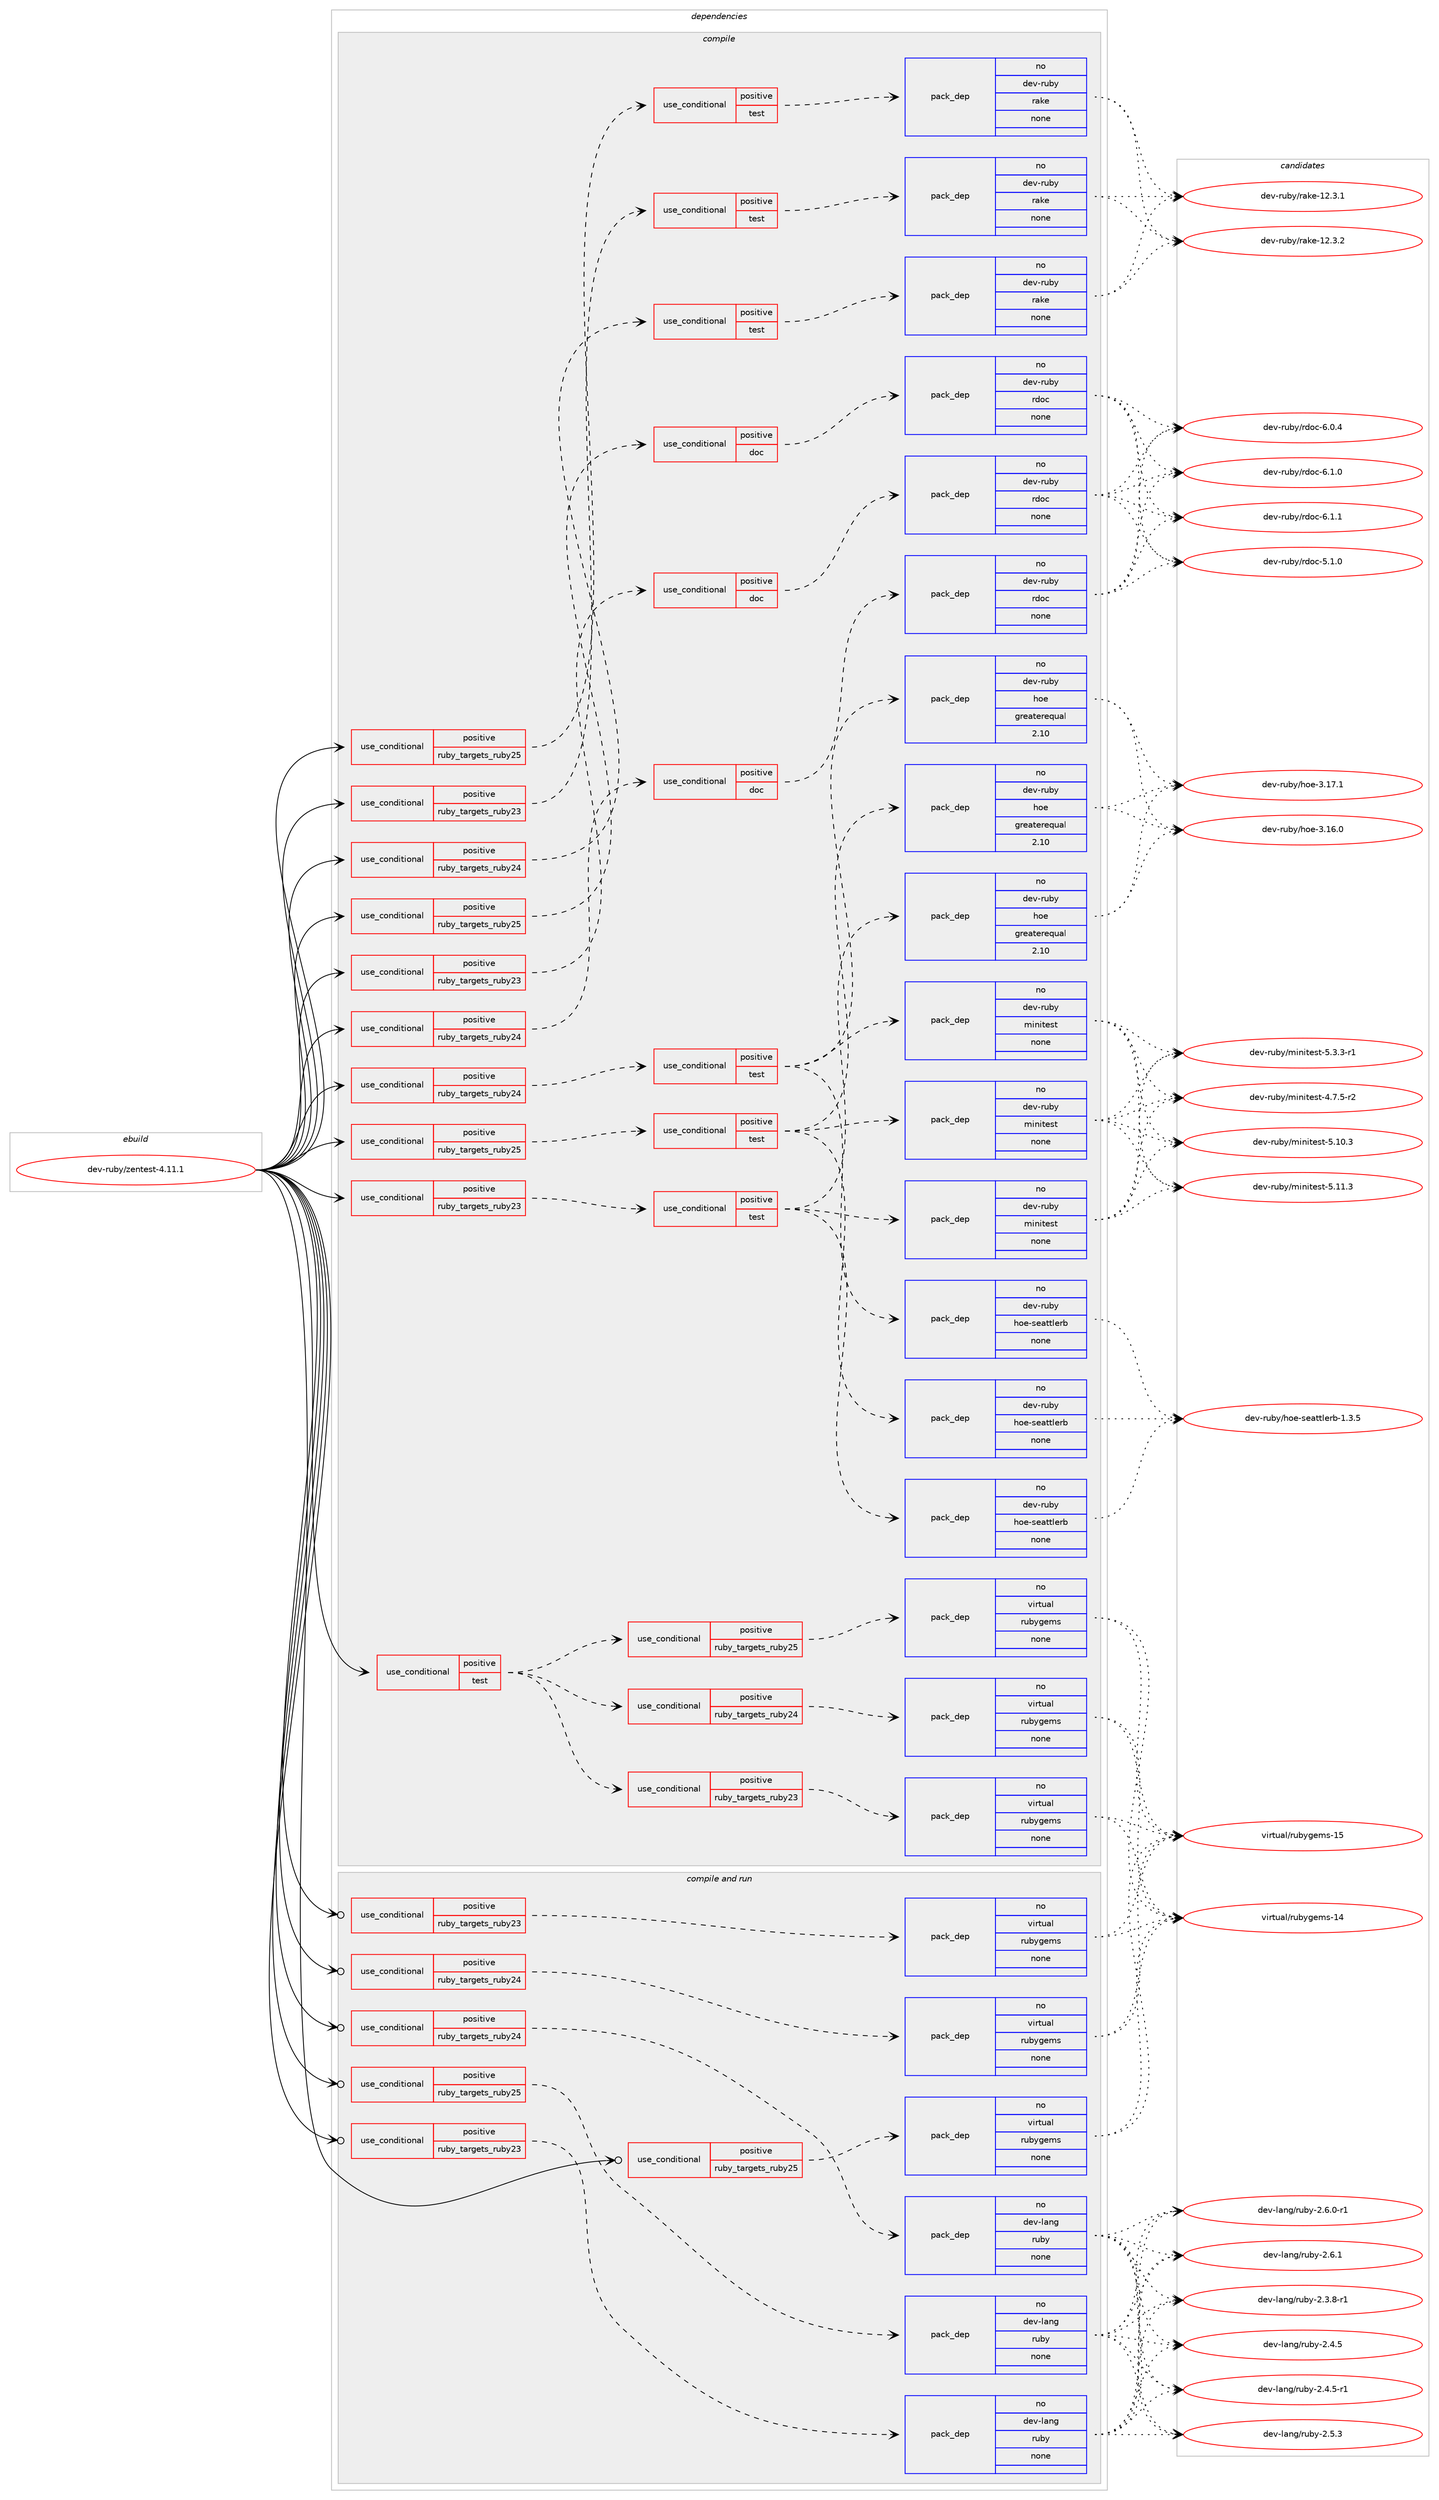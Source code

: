 digraph prolog {

# *************
# Graph options
# *************

newrank=true;
concentrate=true;
compound=true;
graph [rankdir=LR,fontname=Helvetica,fontsize=10,ranksep=1.5];#, ranksep=2.5, nodesep=0.2];
edge  [arrowhead=vee];
node  [fontname=Helvetica,fontsize=10];

# **********
# The ebuild
# **********

subgraph cluster_leftcol {
color=gray;
rank=same;
label=<<i>ebuild</i>>;
id [label="dev-ruby/zentest-4.11.1", color=red, width=4, href="../dev-ruby/zentest-4.11.1.svg"];
}

# ****************
# The dependencies
# ****************

subgraph cluster_midcol {
color=gray;
label=<<i>dependencies</i>>;
subgraph cluster_compile {
fillcolor="#eeeeee";
style=filled;
label=<<i>compile</i>>;
subgraph cond422810 {
dependency1538289 [label=<<TABLE BORDER="0" CELLBORDER="1" CELLSPACING="0" CELLPADDING="4"><TR><TD ROWSPAN="3" CELLPADDING="10">use_conditional</TD></TR><TR><TD>positive</TD></TR><TR><TD>ruby_targets_ruby23</TD></TR></TABLE>>, shape=none, color=red];
subgraph cond422811 {
dependency1538290 [label=<<TABLE BORDER="0" CELLBORDER="1" CELLSPACING="0" CELLPADDING="4"><TR><TD ROWSPAN="3" CELLPADDING="10">use_conditional</TD></TR><TR><TD>positive</TD></TR><TR><TD>doc</TD></TR></TABLE>>, shape=none, color=red];
subgraph pack1091945 {
dependency1538291 [label=<<TABLE BORDER="0" CELLBORDER="1" CELLSPACING="0" CELLPADDING="4" WIDTH="220"><TR><TD ROWSPAN="6" CELLPADDING="30">pack_dep</TD></TR><TR><TD WIDTH="110">no</TD></TR><TR><TD>dev-ruby</TD></TR><TR><TD>rdoc</TD></TR><TR><TD>none</TD></TR><TR><TD></TD></TR></TABLE>>, shape=none, color=blue];
}
dependency1538290:e -> dependency1538291:w [weight=20,style="dashed",arrowhead="vee"];
}
dependency1538289:e -> dependency1538290:w [weight=20,style="dashed",arrowhead="vee"];
}
id:e -> dependency1538289:w [weight=20,style="solid",arrowhead="vee"];
subgraph cond422812 {
dependency1538292 [label=<<TABLE BORDER="0" CELLBORDER="1" CELLSPACING="0" CELLPADDING="4"><TR><TD ROWSPAN="3" CELLPADDING="10">use_conditional</TD></TR><TR><TD>positive</TD></TR><TR><TD>ruby_targets_ruby23</TD></TR></TABLE>>, shape=none, color=red];
subgraph cond422813 {
dependency1538293 [label=<<TABLE BORDER="0" CELLBORDER="1" CELLSPACING="0" CELLPADDING="4"><TR><TD ROWSPAN="3" CELLPADDING="10">use_conditional</TD></TR><TR><TD>positive</TD></TR><TR><TD>test</TD></TR></TABLE>>, shape=none, color=red];
subgraph pack1091946 {
dependency1538294 [label=<<TABLE BORDER="0" CELLBORDER="1" CELLSPACING="0" CELLPADDING="4" WIDTH="220"><TR><TD ROWSPAN="6" CELLPADDING="30">pack_dep</TD></TR><TR><TD WIDTH="110">no</TD></TR><TR><TD>dev-ruby</TD></TR><TR><TD>hoe</TD></TR><TR><TD>greaterequal</TD></TR><TR><TD>2.10</TD></TR></TABLE>>, shape=none, color=blue];
}
dependency1538293:e -> dependency1538294:w [weight=20,style="dashed",arrowhead="vee"];
subgraph pack1091947 {
dependency1538295 [label=<<TABLE BORDER="0" CELLBORDER="1" CELLSPACING="0" CELLPADDING="4" WIDTH="220"><TR><TD ROWSPAN="6" CELLPADDING="30">pack_dep</TD></TR><TR><TD WIDTH="110">no</TD></TR><TR><TD>dev-ruby</TD></TR><TR><TD>hoe-seattlerb</TD></TR><TR><TD>none</TD></TR><TR><TD></TD></TR></TABLE>>, shape=none, color=blue];
}
dependency1538293:e -> dependency1538295:w [weight=20,style="dashed",arrowhead="vee"];
subgraph pack1091948 {
dependency1538296 [label=<<TABLE BORDER="0" CELLBORDER="1" CELLSPACING="0" CELLPADDING="4" WIDTH="220"><TR><TD ROWSPAN="6" CELLPADDING="30">pack_dep</TD></TR><TR><TD WIDTH="110">no</TD></TR><TR><TD>dev-ruby</TD></TR><TR><TD>minitest</TD></TR><TR><TD>none</TD></TR><TR><TD></TD></TR></TABLE>>, shape=none, color=blue];
}
dependency1538293:e -> dependency1538296:w [weight=20,style="dashed",arrowhead="vee"];
}
dependency1538292:e -> dependency1538293:w [weight=20,style="dashed",arrowhead="vee"];
}
id:e -> dependency1538292:w [weight=20,style="solid",arrowhead="vee"];
subgraph cond422814 {
dependency1538297 [label=<<TABLE BORDER="0" CELLBORDER="1" CELLSPACING="0" CELLPADDING="4"><TR><TD ROWSPAN="3" CELLPADDING="10">use_conditional</TD></TR><TR><TD>positive</TD></TR><TR><TD>ruby_targets_ruby23</TD></TR></TABLE>>, shape=none, color=red];
subgraph cond422815 {
dependency1538298 [label=<<TABLE BORDER="0" CELLBORDER="1" CELLSPACING="0" CELLPADDING="4"><TR><TD ROWSPAN="3" CELLPADDING="10">use_conditional</TD></TR><TR><TD>positive</TD></TR><TR><TD>test</TD></TR></TABLE>>, shape=none, color=red];
subgraph pack1091949 {
dependency1538299 [label=<<TABLE BORDER="0" CELLBORDER="1" CELLSPACING="0" CELLPADDING="4" WIDTH="220"><TR><TD ROWSPAN="6" CELLPADDING="30">pack_dep</TD></TR><TR><TD WIDTH="110">no</TD></TR><TR><TD>dev-ruby</TD></TR><TR><TD>rake</TD></TR><TR><TD>none</TD></TR><TR><TD></TD></TR></TABLE>>, shape=none, color=blue];
}
dependency1538298:e -> dependency1538299:w [weight=20,style="dashed",arrowhead="vee"];
}
dependency1538297:e -> dependency1538298:w [weight=20,style="dashed",arrowhead="vee"];
}
id:e -> dependency1538297:w [weight=20,style="solid",arrowhead="vee"];
subgraph cond422816 {
dependency1538300 [label=<<TABLE BORDER="0" CELLBORDER="1" CELLSPACING="0" CELLPADDING="4"><TR><TD ROWSPAN="3" CELLPADDING="10">use_conditional</TD></TR><TR><TD>positive</TD></TR><TR><TD>ruby_targets_ruby24</TD></TR></TABLE>>, shape=none, color=red];
subgraph cond422817 {
dependency1538301 [label=<<TABLE BORDER="0" CELLBORDER="1" CELLSPACING="0" CELLPADDING="4"><TR><TD ROWSPAN="3" CELLPADDING="10">use_conditional</TD></TR><TR><TD>positive</TD></TR><TR><TD>doc</TD></TR></TABLE>>, shape=none, color=red];
subgraph pack1091950 {
dependency1538302 [label=<<TABLE BORDER="0" CELLBORDER="1" CELLSPACING="0" CELLPADDING="4" WIDTH="220"><TR><TD ROWSPAN="6" CELLPADDING="30">pack_dep</TD></TR><TR><TD WIDTH="110">no</TD></TR><TR><TD>dev-ruby</TD></TR><TR><TD>rdoc</TD></TR><TR><TD>none</TD></TR><TR><TD></TD></TR></TABLE>>, shape=none, color=blue];
}
dependency1538301:e -> dependency1538302:w [weight=20,style="dashed",arrowhead="vee"];
}
dependency1538300:e -> dependency1538301:w [weight=20,style="dashed",arrowhead="vee"];
}
id:e -> dependency1538300:w [weight=20,style="solid",arrowhead="vee"];
subgraph cond422818 {
dependency1538303 [label=<<TABLE BORDER="0" CELLBORDER="1" CELLSPACING="0" CELLPADDING="4"><TR><TD ROWSPAN="3" CELLPADDING="10">use_conditional</TD></TR><TR><TD>positive</TD></TR><TR><TD>ruby_targets_ruby24</TD></TR></TABLE>>, shape=none, color=red];
subgraph cond422819 {
dependency1538304 [label=<<TABLE BORDER="0" CELLBORDER="1" CELLSPACING="0" CELLPADDING="4"><TR><TD ROWSPAN="3" CELLPADDING="10">use_conditional</TD></TR><TR><TD>positive</TD></TR><TR><TD>test</TD></TR></TABLE>>, shape=none, color=red];
subgraph pack1091951 {
dependency1538305 [label=<<TABLE BORDER="0" CELLBORDER="1" CELLSPACING="0" CELLPADDING="4" WIDTH="220"><TR><TD ROWSPAN="6" CELLPADDING="30">pack_dep</TD></TR><TR><TD WIDTH="110">no</TD></TR><TR><TD>dev-ruby</TD></TR><TR><TD>hoe</TD></TR><TR><TD>greaterequal</TD></TR><TR><TD>2.10</TD></TR></TABLE>>, shape=none, color=blue];
}
dependency1538304:e -> dependency1538305:w [weight=20,style="dashed",arrowhead="vee"];
subgraph pack1091952 {
dependency1538306 [label=<<TABLE BORDER="0" CELLBORDER="1" CELLSPACING="0" CELLPADDING="4" WIDTH="220"><TR><TD ROWSPAN="6" CELLPADDING="30">pack_dep</TD></TR><TR><TD WIDTH="110">no</TD></TR><TR><TD>dev-ruby</TD></TR><TR><TD>hoe-seattlerb</TD></TR><TR><TD>none</TD></TR><TR><TD></TD></TR></TABLE>>, shape=none, color=blue];
}
dependency1538304:e -> dependency1538306:w [weight=20,style="dashed",arrowhead="vee"];
subgraph pack1091953 {
dependency1538307 [label=<<TABLE BORDER="0" CELLBORDER="1" CELLSPACING="0" CELLPADDING="4" WIDTH="220"><TR><TD ROWSPAN="6" CELLPADDING="30">pack_dep</TD></TR><TR><TD WIDTH="110">no</TD></TR><TR><TD>dev-ruby</TD></TR><TR><TD>minitest</TD></TR><TR><TD>none</TD></TR><TR><TD></TD></TR></TABLE>>, shape=none, color=blue];
}
dependency1538304:e -> dependency1538307:w [weight=20,style="dashed",arrowhead="vee"];
}
dependency1538303:e -> dependency1538304:w [weight=20,style="dashed",arrowhead="vee"];
}
id:e -> dependency1538303:w [weight=20,style="solid",arrowhead="vee"];
subgraph cond422820 {
dependency1538308 [label=<<TABLE BORDER="0" CELLBORDER="1" CELLSPACING="0" CELLPADDING="4"><TR><TD ROWSPAN="3" CELLPADDING="10">use_conditional</TD></TR><TR><TD>positive</TD></TR><TR><TD>ruby_targets_ruby24</TD></TR></TABLE>>, shape=none, color=red];
subgraph cond422821 {
dependency1538309 [label=<<TABLE BORDER="0" CELLBORDER="1" CELLSPACING="0" CELLPADDING="4"><TR><TD ROWSPAN="3" CELLPADDING="10">use_conditional</TD></TR><TR><TD>positive</TD></TR><TR><TD>test</TD></TR></TABLE>>, shape=none, color=red];
subgraph pack1091954 {
dependency1538310 [label=<<TABLE BORDER="0" CELLBORDER="1" CELLSPACING="0" CELLPADDING="4" WIDTH="220"><TR><TD ROWSPAN="6" CELLPADDING="30">pack_dep</TD></TR><TR><TD WIDTH="110">no</TD></TR><TR><TD>dev-ruby</TD></TR><TR><TD>rake</TD></TR><TR><TD>none</TD></TR><TR><TD></TD></TR></TABLE>>, shape=none, color=blue];
}
dependency1538309:e -> dependency1538310:w [weight=20,style="dashed",arrowhead="vee"];
}
dependency1538308:e -> dependency1538309:w [weight=20,style="dashed",arrowhead="vee"];
}
id:e -> dependency1538308:w [weight=20,style="solid",arrowhead="vee"];
subgraph cond422822 {
dependency1538311 [label=<<TABLE BORDER="0" CELLBORDER="1" CELLSPACING="0" CELLPADDING="4"><TR><TD ROWSPAN="3" CELLPADDING="10">use_conditional</TD></TR><TR><TD>positive</TD></TR><TR><TD>ruby_targets_ruby25</TD></TR></TABLE>>, shape=none, color=red];
subgraph cond422823 {
dependency1538312 [label=<<TABLE BORDER="0" CELLBORDER="1" CELLSPACING="0" CELLPADDING="4"><TR><TD ROWSPAN="3" CELLPADDING="10">use_conditional</TD></TR><TR><TD>positive</TD></TR><TR><TD>doc</TD></TR></TABLE>>, shape=none, color=red];
subgraph pack1091955 {
dependency1538313 [label=<<TABLE BORDER="0" CELLBORDER="1" CELLSPACING="0" CELLPADDING="4" WIDTH="220"><TR><TD ROWSPAN="6" CELLPADDING="30">pack_dep</TD></TR><TR><TD WIDTH="110">no</TD></TR><TR><TD>dev-ruby</TD></TR><TR><TD>rdoc</TD></TR><TR><TD>none</TD></TR><TR><TD></TD></TR></TABLE>>, shape=none, color=blue];
}
dependency1538312:e -> dependency1538313:w [weight=20,style="dashed",arrowhead="vee"];
}
dependency1538311:e -> dependency1538312:w [weight=20,style="dashed",arrowhead="vee"];
}
id:e -> dependency1538311:w [weight=20,style="solid",arrowhead="vee"];
subgraph cond422824 {
dependency1538314 [label=<<TABLE BORDER="0" CELLBORDER="1" CELLSPACING="0" CELLPADDING="4"><TR><TD ROWSPAN="3" CELLPADDING="10">use_conditional</TD></TR><TR><TD>positive</TD></TR><TR><TD>ruby_targets_ruby25</TD></TR></TABLE>>, shape=none, color=red];
subgraph cond422825 {
dependency1538315 [label=<<TABLE BORDER="0" CELLBORDER="1" CELLSPACING="0" CELLPADDING="4"><TR><TD ROWSPAN="3" CELLPADDING="10">use_conditional</TD></TR><TR><TD>positive</TD></TR><TR><TD>test</TD></TR></TABLE>>, shape=none, color=red];
subgraph pack1091956 {
dependency1538316 [label=<<TABLE BORDER="0" CELLBORDER="1" CELLSPACING="0" CELLPADDING="4" WIDTH="220"><TR><TD ROWSPAN="6" CELLPADDING="30">pack_dep</TD></TR><TR><TD WIDTH="110">no</TD></TR><TR><TD>dev-ruby</TD></TR><TR><TD>hoe</TD></TR><TR><TD>greaterequal</TD></TR><TR><TD>2.10</TD></TR></TABLE>>, shape=none, color=blue];
}
dependency1538315:e -> dependency1538316:w [weight=20,style="dashed",arrowhead="vee"];
subgraph pack1091957 {
dependency1538317 [label=<<TABLE BORDER="0" CELLBORDER="1" CELLSPACING="0" CELLPADDING="4" WIDTH="220"><TR><TD ROWSPAN="6" CELLPADDING="30">pack_dep</TD></TR><TR><TD WIDTH="110">no</TD></TR><TR><TD>dev-ruby</TD></TR><TR><TD>hoe-seattlerb</TD></TR><TR><TD>none</TD></TR><TR><TD></TD></TR></TABLE>>, shape=none, color=blue];
}
dependency1538315:e -> dependency1538317:w [weight=20,style="dashed",arrowhead="vee"];
subgraph pack1091958 {
dependency1538318 [label=<<TABLE BORDER="0" CELLBORDER="1" CELLSPACING="0" CELLPADDING="4" WIDTH="220"><TR><TD ROWSPAN="6" CELLPADDING="30">pack_dep</TD></TR><TR><TD WIDTH="110">no</TD></TR><TR><TD>dev-ruby</TD></TR><TR><TD>minitest</TD></TR><TR><TD>none</TD></TR><TR><TD></TD></TR></TABLE>>, shape=none, color=blue];
}
dependency1538315:e -> dependency1538318:w [weight=20,style="dashed",arrowhead="vee"];
}
dependency1538314:e -> dependency1538315:w [weight=20,style="dashed",arrowhead="vee"];
}
id:e -> dependency1538314:w [weight=20,style="solid",arrowhead="vee"];
subgraph cond422826 {
dependency1538319 [label=<<TABLE BORDER="0" CELLBORDER="1" CELLSPACING="0" CELLPADDING="4"><TR><TD ROWSPAN="3" CELLPADDING="10">use_conditional</TD></TR><TR><TD>positive</TD></TR><TR><TD>ruby_targets_ruby25</TD></TR></TABLE>>, shape=none, color=red];
subgraph cond422827 {
dependency1538320 [label=<<TABLE BORDER="0" CELLBORDER="1" CELLSPACING="0" CELLPADDING="4"><TR><TD ROWSPAN="3" CELLPADDING="10">use_conditional</TD></TR><TR><TD>positive</TD></TR><TR><TD>test</TD></TR></TABLE>>, shape=none, color=red];
subgraph pack1091959 {
dependency1538321 [label=<<TABLE BORDER="0" CELLBORDER="1" CELLSPACING="0" CELLPADDING="4" WIDTH="220"><TR><TD ROWSPAN="6" CELLPADDING="30">pack_dep</TD></TR><TR><TD WIDTH="110">no</TD></TR><TR><TD>dev-ruby</TD></TR><TR><TD>rake</TD></TR><TR><TD>none</TD></TR><TR><TD></TD></TR></TABLE>>, shape=none, color=blue];
}
dependency1538320:e -> dependency1538321:w [weight=20,style="dashed",arrowhead="vee"];
}
dependency1538319:e -> dependency1538320:w [weight=20,style="dashed",arrowhead="vee"];
}
id:e -> dependency1538319:w [weight=20,style="solid",arrowhead="vee"];
subgraph cond422828 {
dependency1538322 [label=<<TABLE BORDER="0" CELLBORDER="1" CELLSPACING="0" CELLPADDING="4"><TR><TD ROWSPAN="3" CELLPADDING="10">use_conditional</TD></TR><TR><TD>positive</TD></TR><TR><TD>test</TD></TR></TABLE>>, shape=none, color=red];
subgraph cond422829 {
dependency1538323 [label=<<TABLE BORDER="0" CELLBORDER="1" CELLSPACING="0" CELLPADDING="4"><TR><TD ROWSPAN="3" CELLPADDING="10">use_conditional</TD></TR><TR><TD>positive</TD></TR><TR><TD>ruby_targets_ruby23</TD></TR></TABLE>>, shape=none, color=red];
subgraph pack1091960 {
dependency1538324 [label=<<TABLE BORDER="0" CELLBORDER="1" CELLSPACING="0" CELLPADDING="4" WIDTH="220"><TR><TD ROWSPAN="6" CELLPADDING="30">pack_dep</TD></TR><TR><TD WIDTH="110">no</TD></TR><TR><TD>virtual</TD></TR><TR><TD>rubygems</TD></TR><TR><TD>none</TD></TR><TR><TD></TD></TR></TABLE>>, shape=none, color=blue];
}
dependency1538323:e -> dependency1538324:w [weight=20,style="dashed",arrowhead="vee"];
}
dependency1538322:e -> dependency1538323:w [weight=20,style="dashed",arrowhead="vee"];
subgraph cond422830 {
dependency1538325 [label=<<TABLE BORDER="0" CELLBORDER="1" CELLSPACING="0" CELLPADDING="4"><TR><TD ROWSPAN="3" CELLPADDING="10">use_conditional</TD></TR><TR><TD>positive</TD></TR><TR><TD>ruby_targets_ruby24</TD></TR></TABLE>>, shape=none, color=red];
subgraph pack1091961 {
dependency1538326 [label=<<TABLE BORDER="0" CELLBORDER="1" CELLSPACING="0" CELLPADDING="4" WIDTH="220"><TR><TD ROWSPAN="6" CELLPADDING="30">pack_dep</TD></TR><TR><TD WIDTH="110">no</TD></TR><TR><TD>virtual</TD></TR><TR><TD>rubygems</TD></TR><TR><TD>none</TD></TR><TR><TD></TD></TR></TABLE>>, shape=none, color=blue];
}
dependency1538325:e -> dependency1538326:w [weight=20,style="dashed",arrowhead="vee"];
}
dependency1538322:e -> dependency1538325:w [weight=20,style="dashed",arrowhead="vee"];
subgraph cond422831 {
dependency1538327 [label=<<TABLE BORDER="0" CELLBORDER="1" CELLSPACING="0" CELLPADDING="4"><TR><TD ROWSPAN="3" CELLPADDING="10">use_conditional</TD></TR><TR><TD>positive</TD></TR><TR><TD>ruby_targets_ruby25</TD></TR></TABLE>>, shape=none, color=red];
subgraph pack1091962 {
dependency1538328 [label=<<TABLE BORDER="0" CELLBORDER="1" CELLSPACING="0" CELLPADDING="4" WIDTH="220"><TR><TD ROWSPAN="6" CELLPADDING="30">pack_dep</TD></TR><TR><TD WIDTH="110">no</TD></TR><TR><TD>virtual</TD></TR><TR><TD>rubygems</TD></TR><TR><TD>none</TD></TR><TR><TD></TD></TR></TABLE>>, shape=none, color=blue];
}
dependency1538327:e -> dependency1538328:w [weight=20,style="dashed",arrowhead="vee"];
}
dependency1538322:e -> dependency1538327:w [weight=20,style="dashed",arrowhead="vee"];
}
id:e -> dependency1538322:w [weight=20,style="solid",arrowhead="vee"];
}
subgraph cluster_compileandrun {
fillcolor="#eeeeee";
style=filled;
label=<<i>compile and run</i>>;
subgraph cond422832 {
dependency1538329 [label=<<TABLE BORDER="0" CELLBORDER="1" CELLSPACING="0" CELLPADDING="4"><TR><TD ROWSPAN="3" CELLPADDING="10">use_conditional</TD></TR><TR><TD>positive</TD></TR><TR><TD>ruby_targets_ruby23</TD></TR></TABLE>>, shape=none, color=red];
subgraph pack1091963 {
dependency1538330 [label=<<TABLE BORDER="0" CELLBORDER="1" CELLSPACING="0" CELLPADDING="4" WIDTH="220"><TR><TD ROWSPAN="6" CELLPADDING="30">pack_dep</TD></TR><TR><TD WIDTH="110">no</TD></TR><TR><TD>dev-lang</TD></TR><TR><TD>ruby</TD></TR><TR><TD>none</TD></TR><TR><TD></TD></TR></TABLE>>, shape=none, color=blue];
}
dependency1538329:e -> dependency1538330:w [weight=20,style="dashed",arrowhead="vee"];
}
id:e -> dependency1538329:w [weight=20,style="solid",arrowhead="odotvee"];
subgraph cond422833 {
dependency1538331 [label=<<TABLE BORDER="0" CELLBORDER="1" CELLSPACING="0" CELLPADDING="4"><TR><TD ROWSPAN="3" CELLPADDING="10">use_conditional</TD></TR><TR><TD>positive</TD></TR><TR><TD>ruby_targets_ruby23</TD></TR></TABLE>>, shape=none, color=red];
subgraph pack1091964 {
dependency1538332 [label=<<TABLE BORDER="0" CELLBORDER="1" CELLSPACING="0" CELLPADDING="4" WIDTH="220"><TR><TD ROWSPAN="6" CELLPADDING="30">pack_dep</TD></TR><TR><TD WIDTH="110">no</TD></TR><TR><TD>virtual</TD></TR><TR><TD>rubygems</TD></TR><TR><TD>none</TD></TR><TR><TD></TD></TR></TABLE>>, shape=none, color=blue];
}
dependency1538331:e -> dependency1538332:w [weight=20,style="dashed",arrowhead="vee"];
}
id:e -> dependency1538331:w [weight=20,style="solid",arrowhead="odotvee"];
subgraph cond422834 {
dependency1538333 [label=<<TABLE BORDER="0" CELLBORDER="1" CELLSPACING="0" CELLPADDING="4"><TR><TD ROWSPAN="3" CELLPADDING="10">use_conditional</TD></TR><TR><TD>positive</TD></TR><TR><TD>ruby_targets_ruby24</TD></TR></TABLE>>, shape=none, color=red];
subgraph pack1091965 {
dependency1538334 [label=<<TABLE BORDER="0" CELLBORDER="1" CELLSPACING="0" CELLPADDING="4" WIDTH="220"><TR><TD ROWSPAN="6" CELLPADDING="30">pack_dep</TD></TR><TR><TD WIDTH="110">no</TD></TR><TR><TD>dev-lang</TD></TR><TR><TD>ruby</TD></TR><TR><TD>none</TD></TR><TR><TD></TD></TR></TABLE>>, shape=none, color=blue];
}
dependency1538333:e -> dependency1538334:w [weight=20,style="dashed",arrowhead="vee"];
}
id:e -> dependency1538333:w [weight=20,style="solid",arrowhead="odotvee"];
subgraph cond422835 {
dependency1538335 [label=<<TABLE BORDER="0" CELLBORDER="1" CELLSPACING="0" CELLPADDING="4"><TR><TD ROWSPAN="3" CELLPADDING="10">use_conditional</TD></TR><TR><TD>positive</TD></TR><TR><TD>ruby_targets_ruby24</TD></TR></TABLE>>, shape=none, color=red];
subgraph pack1091966 {
dependency1538336 [label=<<TABLE BORDER="0" CELLBORDER="1" CELLSPACING="0" CELLPADDING="4" WIDTH="220"><TR><TD ROWSPAN="6" CELLPADDING="30">pack_dep</TD></TR><TR><TD WIDTH="110">no</TD></TR><TR><TD>virtual</TD></TR><TR><TD>rubygems</TD></TR><TR><TD>none</TD></TR><TR><TD></TD></TR></TABLE>>, shape=none, color=blue];
}
dependency1538335:e -> dependency1538336:w [weight=20,style="dashed",arrowhead="vee"];
}
id:e -> dependency1538335:w [weight=20,style="solid",arrowhead="odotvee"];
subgraph cond422836 {
dependency1538337 [label=<<TABLE BORDER="0" CELLBORDER="1" CELLSPACING="0" CELLPADDING="4"><TR><TD ROWSPAN="3" CELLPADDING="10">use_conditional</TD></TR><TR><TD>positive</TD></TR><TR><TD>ruby_targets_ruby25</TD></TR></TABLE>>, shape=none, color=red];
subgraph pack1091967 {
dependency1538338 [label=<<TABLE BORDER="0" CELLBORDER="1" CELLSPACING="0" CELLPADDING="4" WIDTH="220"><TR><TD ROWSPAN="6" CELLPADDING="30">pack_dep</TD></TR><TR><TD WIDTH="110">no</TD></TR><TR><TD>dev-lang</TD></TR><TR><TD>ruby</TD></TR><TR><TD>none</TD></TR><TR><TD></TD></TR></TABLE>>, shape=none, color=blue];
}
dependency1538337:e -> dependency1538338:w [weight=20,style="dashed",arrowhead="vee"];
}
id:e -> dependency1538337:w [weight=20,style="solid",arrowhead="odotvee"];
subgraph cond422837 {
dependency1538339 [label=<<TABLE BORDER="0" CELLBORDER="1" CELLSPACING="0" CELLPADDING="4"><TR><TD ROWSPAN="3" CELLPADDING="10">use_conditional</TD></TR><TR><TD>positive</TD></TR><TR><TD>ruby_targets_ruby25</TD></TR></TABLE>>, shape=none, color=red];
subgraph pack1091968 {
dependency1538340 [label=<<TABLE BORDER="0" CELLBORDER="1" CELLSPACING="0" CELLPADDING="4" WIDTH="220"><TR><TD ROWSPAN="6" CELLPADDING="30">pack_dep</TD></TR><TR><TD WIDTH="110">no</TD></TR><TR><TD>virtual</TD></TR><TR><TD>rubygems</TD></TR><TR><TD>none</TD></TR><TR><TD></TD></TR></TABLE>>, shape=none, color=blue];
}
dependency1538339:e -> dependency1538340:w [weight=20,style="dashed",arrowhead="vee"];
}
id:e -> dependency1538339:w [weight=20,style="solid",arrowhead="odotvee"];
}
subgraph cluster_run {
fillcolor="#eeeeee";
style=filled;
label=<<i>run</i>>;
}
}

# **************
# The candidates
# **************

subgraph cluster_choices {
rank=same;
color=gray;
label=<<i>candidates</i>>;

subgraph choice1091945 {
color=black;
nodesep=1;
choice10010111845114117981214711410011199455346494648 [label="dev-ruby/rdoc-5.1.0", color=red, width=4,href="../dev-ruby/rdoc-5.1.0.svg"];
choice10010111845114117981214711410011199455446484652 [label="dev-ruby/rdoc-6.0.4", color=red, width=4,href="../dev-ruby/rdoc-6.0.4.svg"];
choice10010111845114117981214711410011199455446494648 [label="dev-ruby/rdoc-6.1.0", color=red, width=4,href="../dev-ruby/rdoc-6.1.0.svg"];
choice10010111845114117981214711410011199455446494649 [label="dev-ruby/rdoc-6.1.1", color=red, width=4,href="../dev-ruby/rdoc-6.1.1.svg"];
dependency1538291:e -> choice10010111845114117981214711410011199455346494648:w [style=dotted,weight="100"];
dependency1538291:e -> choice10010111845114117981214711410011199455446484652:w [style=dotted,weight="100"];
dependency1538291:e -> choice10010111845114117981214711410011199455446494648:w [style=dotted,weight="100"];
dependency1538291:e -> choice10010111845114117981214711410011199455446494649:w [style=dotted,weight="100"];
}
subgraph choice1091946 {
color=black;
nodesep=1;
choice10010111845114117981214710411110145514649544648 [label="dev-ruby/hoe-3.16.0", color=red, width=4,href="../dev-ruby/hoe-3.16.0.svg"];
choice10010111845114117981214710411110145514649554649 [label="dev-ruby/hoe-3.17.1", color=red, width=4,href="../dev-ruby/hoe-3.17.1.svg"];
dependency1538294:e -> choice10010111845114117981214710411110145514649544648:w [style=dotted,weight="100"];
dependency1538294:e -> choice10010111845114117981214710411110145514649554649:w [style=dotted,weight="100"];
}
subgraph choice1091947 {
color=black;
nodesep=1;
choice100101118451141179812147104111101451151019711611610810111498454946514653 [label="dev-ruby/hoe-seattlerb-1.3.5", color=red, width=4,href="../dev-ruby/hoe-seattlerb-1.3.5.svg"];
dependency1538295:e -> choice100101118451141179812147104111101451151019711611610810111498454946514653:w [style=dotted,weight="100"];
}
subgraph choice1091948 {
color=black;
nodesep=1;
choice1001011184511411798121471091051101051161011151164552465546534511450 [label="dev-ruby/minitest-4.7.5-r2", color=red, width=4,href="../dev-ruby/minitest-4.7.5-r2.svg"];
choice10010111845114117981214710910511010511610111511645534649484651 [label="dev-ruby/minitest-5.10.3", color=red, width=4,href="../dev-ruby/minitest-5.10.3.svg"];
choice10010111845114117981214710910511010511610111511645534649494651 [label="dev-ruby/minitest-5.11.3", color=red, width=4,href="../dev-ruby/minitest-5.11.3.svg"];
choice1001011184511411798121471091051101051161011151164553465146514511449 [label="dev-ruby/minitest-5.3.3-r1", color=red, width=4,href="../dev-ruby/minitest-5.3.3-r1.svg"];
dependency1538296:e -> choice1001011184511411798121471091051101051161011151164552465546534511450:w [style=dotted,weight="100"];
dependency1538296:e -> choice10010111845114117981214710910511010511610111511645534649484651:w [style=dotted,weight="100"];
dependency1538296:e -> choice10010111845114117981214710910511010511610111511645534649494651:w [style=dotted,weight="100"];
dependency1538296:e -> choice1001011184511411798121471091051101051161011151164553465146514511449:w [style=dotted,weight="100"];
}
subgraph choice1091949 {
color=black;
nodesep=1;
choice1001011184511411798121471149710710145495046514649 [label="dev-ruby/rake-12.3.1", color=red, width=4,href="../dev-ruby/rake-12.3.1.svg"];
choice1001011184511411798121471149710710145495046514650 [label="dev-ruby/rake-12.3.2", color=red, width=4,href="../dev-ruby/rake-12.3.2.svg"];
dependency1538299:e -> choice1001011184511411798121471149710710145495046514649:w [style=dotted,weight="100"];
dependency1538299:e -> choice1001011184511411798121471149710710145495046514650:w [style=dotted,weight="100"];
}
subgraph choice1091950 {
color=black;
nodesep=1;
choice10010111845114117981214711410011199455346494648 [label="dev-ruby/rdoc-5.1.0", color=red, width=4,href="../dev-ruby/rdoc-5.1.0.svg"];
choice10010111845114117981214711410011199455446484652 [label="dev-ruby/rdoc-6.0.4", color=red, width=4,href="../dev-ruby/rdoc-6.0.4.svg"];
choice10010111845114117981214711410011199455446494648 [label="dev-ruby/rdoc-6.1.0", color=red, width=4,href="../dev-ruby/rdoc-6.1.0.svg"];
choice10010111845114117981214711410011199455446494649 [label="dev-ruby/rdoc-6.1.1", color=red, width=4,href="../dev-ruby/rdoc-6.1.1.svg"];
dependency1538302:e -> choice10010111845114117981214711410011199455346494648:w [style=dotted,weight="100"];
dependency1538302:e -> choice10010111845114117981214711410011199455446484652:w [style=dotted,weight="100"];
dependency1538302:e -> choice10010111845114117981214711410011199455446494648:w [style=dotted,weight="100"];
dependency1538302:e -> choice10010111845114117981214711410011199455446494649:w [style=dotted,weight="100"];
}
subgraph choice1091951 {
color=black;
nodesep=1;
choice10010111845114117981214710411110145514649544648 [label="dev-ruby/hoe-3.16.0", color=red, width=4,href="../dev-ruby/hoe-3.16.0.svg"];
choice10010111845114117981214710411110145514649554649 [label="dev-ruby/hoe-3.17.1", color=red, width=4,href="../dev-ruby/hoe-3.17.1.svg"];
dependency1538305:e -> choice10010111845114117981214710411110145514649544648:w [style=dotted,weight="100"];
dependency1538305:e -> choice10010111845114117981214710411110145514649554649:w [style=dotted,weight="100"];
}
subgraph choice1091952 {
color=black;
nodesep=1;
choice100101118451141179812147104111101451151019711611610810111498454946514653 [label="dev-ruby/hoe-seattlerb-1.3.5", color=red, width=4,href="../dev-ruby/hoe-seattlerb-1.3.5.svg"];
dependency1538306:e -> choice100101118451141179812147104111101451151019711611610810111498454946514653:w [style=dotted,weight="100"];
}
subgraph choice1091953 {
color=black;
nodesep=1;
choice1001011184511411798121471091051101051161011151164552465546534511450 [label="dev-ruby/minitest-4.7.5-r2", color=red, width=4,href="../dev-ruby/minitest-4.7.5-r2.svg"];
choice10010111845114117981214710910511010511610111511645534649484651 [label="dev-ruby/minitest-5.10.3", color=red, width=4,href="../dev-ruby/minitest-5.10.3.svg"];
choice10010111845114117981214710910511010511610111511645534649494651 [label="dev-ruby/minitest-5.11.3", color=red, width=4,href="../dev-ruby/minitest-5.11.3.svg"];
choice1001011184511411798121471091051101051161011151164553465146514511449 [label="dev-ruby/minitest-5.3.3-r1", color=red, width=4,href="../dev-ruby/minitest-5.3.3-r1.svg"];
dependency1538307:e -> choice1001011184511411798121471091051101051161011151164552465546534511450:w [style=dotted,weight="100"];
dependency1538307:e -> choice10010111845114117981214710910511010511610111511645534649484651:w [style=dotted,weight="100"];
dependency1538307:e -> choice10010111845114117981214710910511010511610111511645534649494651:w [style=dotted,weight="100"];
dependency1538307:e -> choice1001011184511411798121471091051101051161011151164553465146514511449:w [style=dotted,weight="100"];
}
subgraph choice1091954 {
color=black;
nodesep=1;
choice1001011184511411798121471149710710145495046514649 [label="dev-ruby/rake-12.3.1", color=red, width=4,href="../dev-ruby/rake-12.3.1.svg"];
choice1001011184511411798121471149710710145495046514650 [label="dev-ruby/rake-12.3.2", color=red, width=4,href="../dev-ruby/rake-12.3.2.svg"];
dependency1538310:e -> choice1001011184511411798121471149710710145495046514649:w [style=dotted,weight="100"];
dependency1538310:e -> choice1001011184511411798121471149710710145495046514650:w [style=dotted,weight="100"];
}
subgraph choice1091955 {
color=black;
nodesep=1;
choice10010111845114117981214711410011199455346494648 [label="dev-ruby/rdoc-5.1.0", color=red, width=4,href="../dev-ruby/rdoc-5.1.0.svg"];
choice10010111845114117981214711410011199455446484652 [label="dev-ruby/rdoc-6.0.4", color=red, width=4,href="../dev-ruby/rdoc-6.0.4.svg"];
choice10010111845114117981214711410011199455446494648 [label="dev-ruby/rdoc-6.1.0", color=red, width=4,href="../dev-ruby/rdoc-6.1.0.svg"];
choice10010111845114117981214711410011199455446494649 [label="dev-ruby/rdoc-6.1.1", color=red, width=4,href="../dev-ruby/rdoc-6.1.1.svg"];
dependency1538313:e -> choice10010111845114117981214711410011199455346494648:w [style=dotted,weight="100"];
dependency1538313:e -> choice10010111845114117981214711410011199455446484652:w [style=dotted,weight="100"];
dependency1538313:e -> choice10010111845114117981214711410011199455446494648:w [style=dotted,weight="100"];
dependency1538313:e -> choice10010111845114117981214711410011199455446494649:w [style=dotted,weight="100"];
}
subgraph choice1091956 {
color=black;
nodesep=1;
choice10010111845114117981214710411110145514649544648 [label="dev-ruby/hoe-3.16.0", color=red, width=4,href="../dev-ruby/hoe-3.16.0.svg"];
choice10010111845114117981214710411110145514649554649 [label="dev-ruby/hoe-3.17.1", color=red, width=4,href="../dev-ruby/hoe-3.17.1.svg"];
dependency1538316:e -> choice10010111845114117981214710411110145514649544648:w [style=dotted,weight="100"];
dependency1538316:e -> choice10010111845114117981214710411110145514649554649:w [style=dotted,weight="100"];
}
subgraph choice1091957 {
color=black;
nodesep=1;
choice100101118451141179812147104111101451151019711611610810111498454946514653 [label="dev-ruby/hoe-seattlerb-1.3.5", color=red, width=4,href="../dev-ruby/hoe-seattlerb-1.3.5.svg"];
dependency1538317:e -> choice100101118451141179812147104111101451151019711611610810111498454946514653:w [style=dotted,weight="100"];
}
subgraph choice1091958 {
color=black;
nodesep=1;
choice1001011184511411798121471091051101051161011151164552465546534511450 [label="dev-ruby/minitest-4.7.5-r2", color=red, width=4,href="../dev-ruby/minitest-4.7.5-r2.svg"];
choice10010111845114117981214710910511010511610111511645534649484651 [label="dev-ruby/minitest-5.10.3", color=red, width=4,href="../dev-ruby/minitest-5.10.3.svg"];
choice10010111845114117981214710910511010511610111511645534649494651 [label="dev-ruby/minitest-5.11.3", color=red, width=4,href="../dev-ruby/minitest-5.11.3.svg"];
choice1001011184511411798121471091051101051161011151164553465146514511449 [label="dev-ruby/minitest-5.3.3-r1", color=red, width=4,href="../dev-ruby/minitest-5.3.3-r1.svg"];
dependency1538318:e -> choice1001011184511411798121471091051101051161011151164552465546534511450:w [style=dotted,weight="100"];
dependency1538318:e -> choice10010111845114117981214710910511010511610111511645534649484651:w [style=dotted,weight="100"];
dependency1538318:e -> choice10010111845114117981214710910511010511610111511645534649494651:w [style=dotted,weight="100"];
dependency1538318:e -> choice1001011184511411798121471091051101051161011151164553465146514511449:w [style=dotted,weight="100"];
}
subgraph choice1091959 {
color=black;
nodesep=1;
choice1001011184511411798121471149710710145495046514649 [label="dev-ruby/rake-12.3.1", color=red, width=4,href="../dev-ruby/rake-12.3.1.svg"];
choice1001011184511411798121471149710710145495046514650 [label="dev-ruby/rake-12.3.2", color=red, width=4,href="../dev-ruby/rake-12.3.2.svg"];
dependency1538321:e -> choice1001011184511411798121471149710710145495046514649:w [style=dotted,weight="100"];
dependency1538321:e -> choice1001011184511411798121471149710710145495046514650:w [style=dotted,weight="100"];
}
subgraph choice1091960 {
color=black;
nodesep=1;
choice118105114116117971084711411798121103101109115454952 [label="virtual/rubygems-14", color=red, width=4,href="../virtual/rubygems-14.svg"];
choice118105114116117971084711411798121103101109115454953 [label="virtual/rubygems-15", color=red, width=4,href="../virtual/rubygems-15.svg"];
dependency1538324:e -> choice118105114116117971084711411798121103101109115454952:w [style=dotted,weight="100"];
dependency1538324:e -> choice118105114116117971084711411798121103101109115454953:w [style=dotted,weight="100"];
}
subgraph choice1091961 {
color=black;
nodesep=1;
choice118105114116117971084711411798121103101109115454952 [label="virtual/rubygems-14", color=red, width=4,href="../virtual/rubygems-14.svg"];
choice118105114116117971084711411798121103101109115454953 [label="virtual/rubygems-15", color=red, width=4,href="../virtual/rubygems-15.svg"];
dependency1538326:e -> choice118105114116117971084711411798121103101109115454952:w [style=dotted,weight="100"];
dependency1538326:e -> choice118105114116117971084711411798121103101109115454953:w [style=dotted,weight="100"];
}
subgraph choice1091962 {
color=black;
nodesep=1;
choice118105114116117971084711411798121103101109115454952 [label="virtual/rubygems-14", color=red, width=4,href="../virtual/rubygems-14.svg"];
choice118105114116117971084711411798121103101109115454953 [label="virtual/rubygems-15", color=red, width=4,href="../virtual/rubygems-15.svg"];
dependency1538328:e -> choice118105114116117971084711411798121103101109115454952:w [style=dotted,weight="100"];
dependency1538328:e -> choice118105114116117971084711411798121103101109115454953:w [style=dotted,weight="100"];
}
subgraph choice1091963 {
color=black;
nodesep=1;
choice100101118451089711010347114117981214550465146564511449 [label="dev-lang/ruby-2.3.8-r1", color=red, width=4,href="../dev-lang/ruby-2.3.8-r1.svg"];
choice10010111845108971101034711411798121455046524653 [label="dev-lang/ruby-2.4.5", color=red, width=4,href="../dev-lang/ruby-2.4.5.svg"];
choice100101118451089711010347114117981214550465246534511449 [label="dev-lang/ruby-2.4.5-r1", color=red, width=4,href="../dev-lang/ruby-2.4.5-r1.svg"];
choice10010111845108971101034711411798121455046534651 [label="dev-lang/ruby-2.5.3", color=red, width=4,href="../dev-lang/ruby-2.5.3.svg"];
choice100101118451089711010347114117981214550465446484511449 [label="dev-lang/ruby-2.6.0-r1", color=red, width=4,href="../dev-lang/ruby-2.6.0-r1.svg"];
choice10010111845108971101034711411798121455046544649 [label="dev-lang/ruby-2.6.1", color=red, width=4,href="../dev-lang/ruby-2.6.1.svg"];
dependency1538330:e -> choice100101118451089711010347114117981214550465146564511449:w [style=dotted,weight="100"];
dependency1538330:e -> choice10010111845108971101034711411798121455046524653:w [style=dotted,weight="100"];
dependency1538330:e -> choice100101118451089711010347114117981214550465246534511449:w [style=dotted,weight="100"];
dependency1538330:e -> choice10010111845108971101034711411798121455046534651:w [style=dotted,weight="100"];
dependency1538330:e -> choice100101118451089711010347114117981214550465446484511449:w [style=dotted,weight="100"];
dependency1538330:e -> choice10010111845108971101034711411798121455046544649:w [style=dotted,weight="100"];
}
subgraph choice1091964 {
color=black;
nodesep=1;
choice118105114116117971084711411798121103101109115454952 [label="virtual/rubygems-14", color=red, width=4,href="../virtual/rubygems-14.svg"];
choice118105114116117971084711411798121103101109115454953 [label="virtual/rubygems-15", color=red, width=4,href="../virtual/rubygems-15.svg"];
dependency1538332:e -> choice118105114116117971084711411798121103101109115454952:w [style=dotted,weight="100"];
dependency1538332:e -> choice118105114116117971084711411798121103101109115454953:w [style=dotted,weight="100"];
}
subgraph choice1091965 {
color=black;
nodesep=1;
choice100101118451089711010347114117981214550465146564511449 [label="dev-lang/ruby-2.3.8-r1", color=red, width=4,href="../dev-lang/ruby-2.3.8-r1.svg"];
choice10010111845108971101034711411798121455046524653 [label="dev-lang/ruby-2.4.5", color=red, width=4,href="../dev-lang/ruby-2.4.5.svg"];
choice100101118451089711010347114117981214550465246534511449 [label="dev-lang/ruby-2.4.5-r1", color=red, width=4,href="../dev-lang/ruby-2.4.5-r1.svg"];
choice10010111845108971101034711411798121455046534651 [label="dev-lang/ruby-2.5.3", color=red, width=4,href="../dev-lang/ruby-2.5.3.svg"];
choice100101118451089711010347114117981214550465446484511449 [label="dev-lang/ruby-2.6.0-r1", color=red, width=4,href="../dev-lang/ruby-2.6.0-r1.svg"];
choice10010111845108971101034711411798121455046544649 [label="dev-lang/ruby-2.6.1", color=red, width=4,href="../dev-lang/ruby-2.6.1.svg"];
dependency1538334:e -> choice100101118451089711010347114117981214550465146564511449:w [style=dotted,weight="100"];
dependency1538334:e -> choice10010111845108971101034711411798121455046524653:w [style=dotted,weight="100"];
dependency1538334:e -> choice100101118451089711010347114117981214550465246534511449:w [style=dotted,weight="100"];
dependency1538334:e -> choice10010111845108971101034711411798121455046534651:w [style=dotted,weight="100"];
dependency1538334:e -> choice100101118451089711010347114117981214550465446484511449:w [style=dotted,weight="100"];
dependency1538334:e -> choice10010111845108971101034711411798121455046544649:w [style=dotted,weight="100"];
}
subgraph choice1091966 {
color=black;
nodesep=1;
choice118105114116117971084711411798121103101109115454952 [label="virtual/rubygems-14", color=red, width=4,href="../virtual/rubygems-14.svg"];
choice118105114116117971084711411798121103101109115454953 [label="virtual/rubygems-15", color=red, width=4,href="../virtual/rubygems-15.svg"];
dependency1538336:e -> choice118105114116117971084711411798121103101109115454952:w [style=dotted,weight="100"];
dependency1538336:e -> choice118105114116117971084711411798121103101109115454953:w [style=dotted,weight="100"];
}
subgraph choice1091967 {
color=black;
nodesep=1;
choice100101118451089711010347114117981214550465146564511449 [label="dev-lang/ruby-2.3.8-r1", color=red, width=4,href="../dev-lang/ruby-2.3.8-r1.svg"];
choice10010111845108971101034711411798121455046524653 [label="dev-lang/ruby-2.4.5", color=red, width=4,href="../dev-lang/ruby-2.4.5.svg"];
choice100101118451089711010347114117981214550465246534511449 [label="dev-lang/ruby-2.4.5-r1", color=red, width=4,href="../dev-lang/ruby-2.4.5-r1.svg"];
choice10010111845108971101034711411798121455046534651 [label="dev-lang/ruby-2.5.3", color=red, width=4,href="../dev-lang/ruby-2.5.3.svg"];
choice100101118451089711010347114117981214550465446484511449 [label="dev-lang/ruby-2.6.0-r1", color=red, width=4,href="../dev-lang/ruby-2.6.0-r1.svg"];
choice10010111845108971101034711411798121455046544649 [label="dev-lang/ruby-2.6.1", color=red, width=4,href="../dev-lang/ruby-2.6.1.svg"];
dependency1538338:e -> choice100101118451089711010347114117981214550465146564511449:w [style=dotted,weight="100"];
dependency1538338:e -> choice10010111845108971101034711411798121455046524653:w [style=dotted,weight="100"];
dependency1538338:e -> choice100101118451089711010347114117981214550465246534511449:w [style=dotted,weight="100"];
dependency1538338:e -> choice10010111845108971101034711411798121455046534651:w [style=dotted,weight="100"];
dependency1538338:e -> choice100101118451089711010347114117981214550465446484511449:w [style=dotted,weight="100"];
dependency1538338:e -> choice10010111845108971101034711411798121455046544649:w [style=dotted,weight="100"];
}
subgraph choice1091968 {
color=black;
nodesep=1;
choice118105114116117971084711411798121103101109115454952 [label="virtual/rubygems-14", color=red, width=4,href="../virtual/rubygems-14.svg"];
choice118105114116117971084711411798121103101109115454953 [label="virtual/rubygems-15", color=red, width=4,href="../virtual/rubygems-15.svg"];
dependency1538340:e -> choice118105114116117971084711411798121103101109115454952:w [style=dotted,weight="100"];
dependency1538340:e -> choice118105114116117971084711411798121103101109115454953:w [style=dotted,weight="100"];
}
}

}
